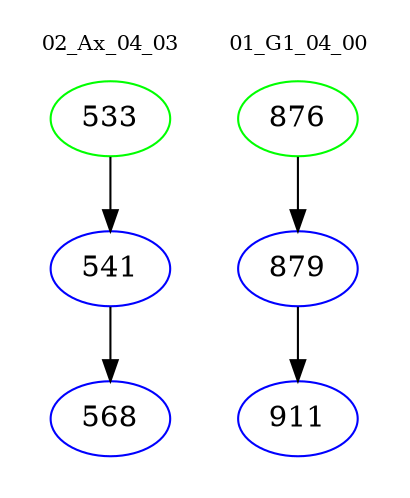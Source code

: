 digraph{
subgraph cluster_0 {
color = white
label = "02_Ax_04_03";
fontsize=10;
T0_533 [label="533", color="green"]
T0_533 -> T0_541 [color="black"]
T0_541 [label="541", color="blue"]
T0_541 -> T0_568 [color="black"]
T0_568 [label="568", color="blue"]
}
subgraph cluster_1 {
color = white
label = "01_G1_04_00";
fontsize=10;
T1_876 [label="876", color="green"]
T1_876 -> T1_879 [color="black"]
T1_879 [label="879", color="blue"]
T1_879 -> T1_911 [color="black"]
T1_911 [label="911", color="blue"]
}
}
